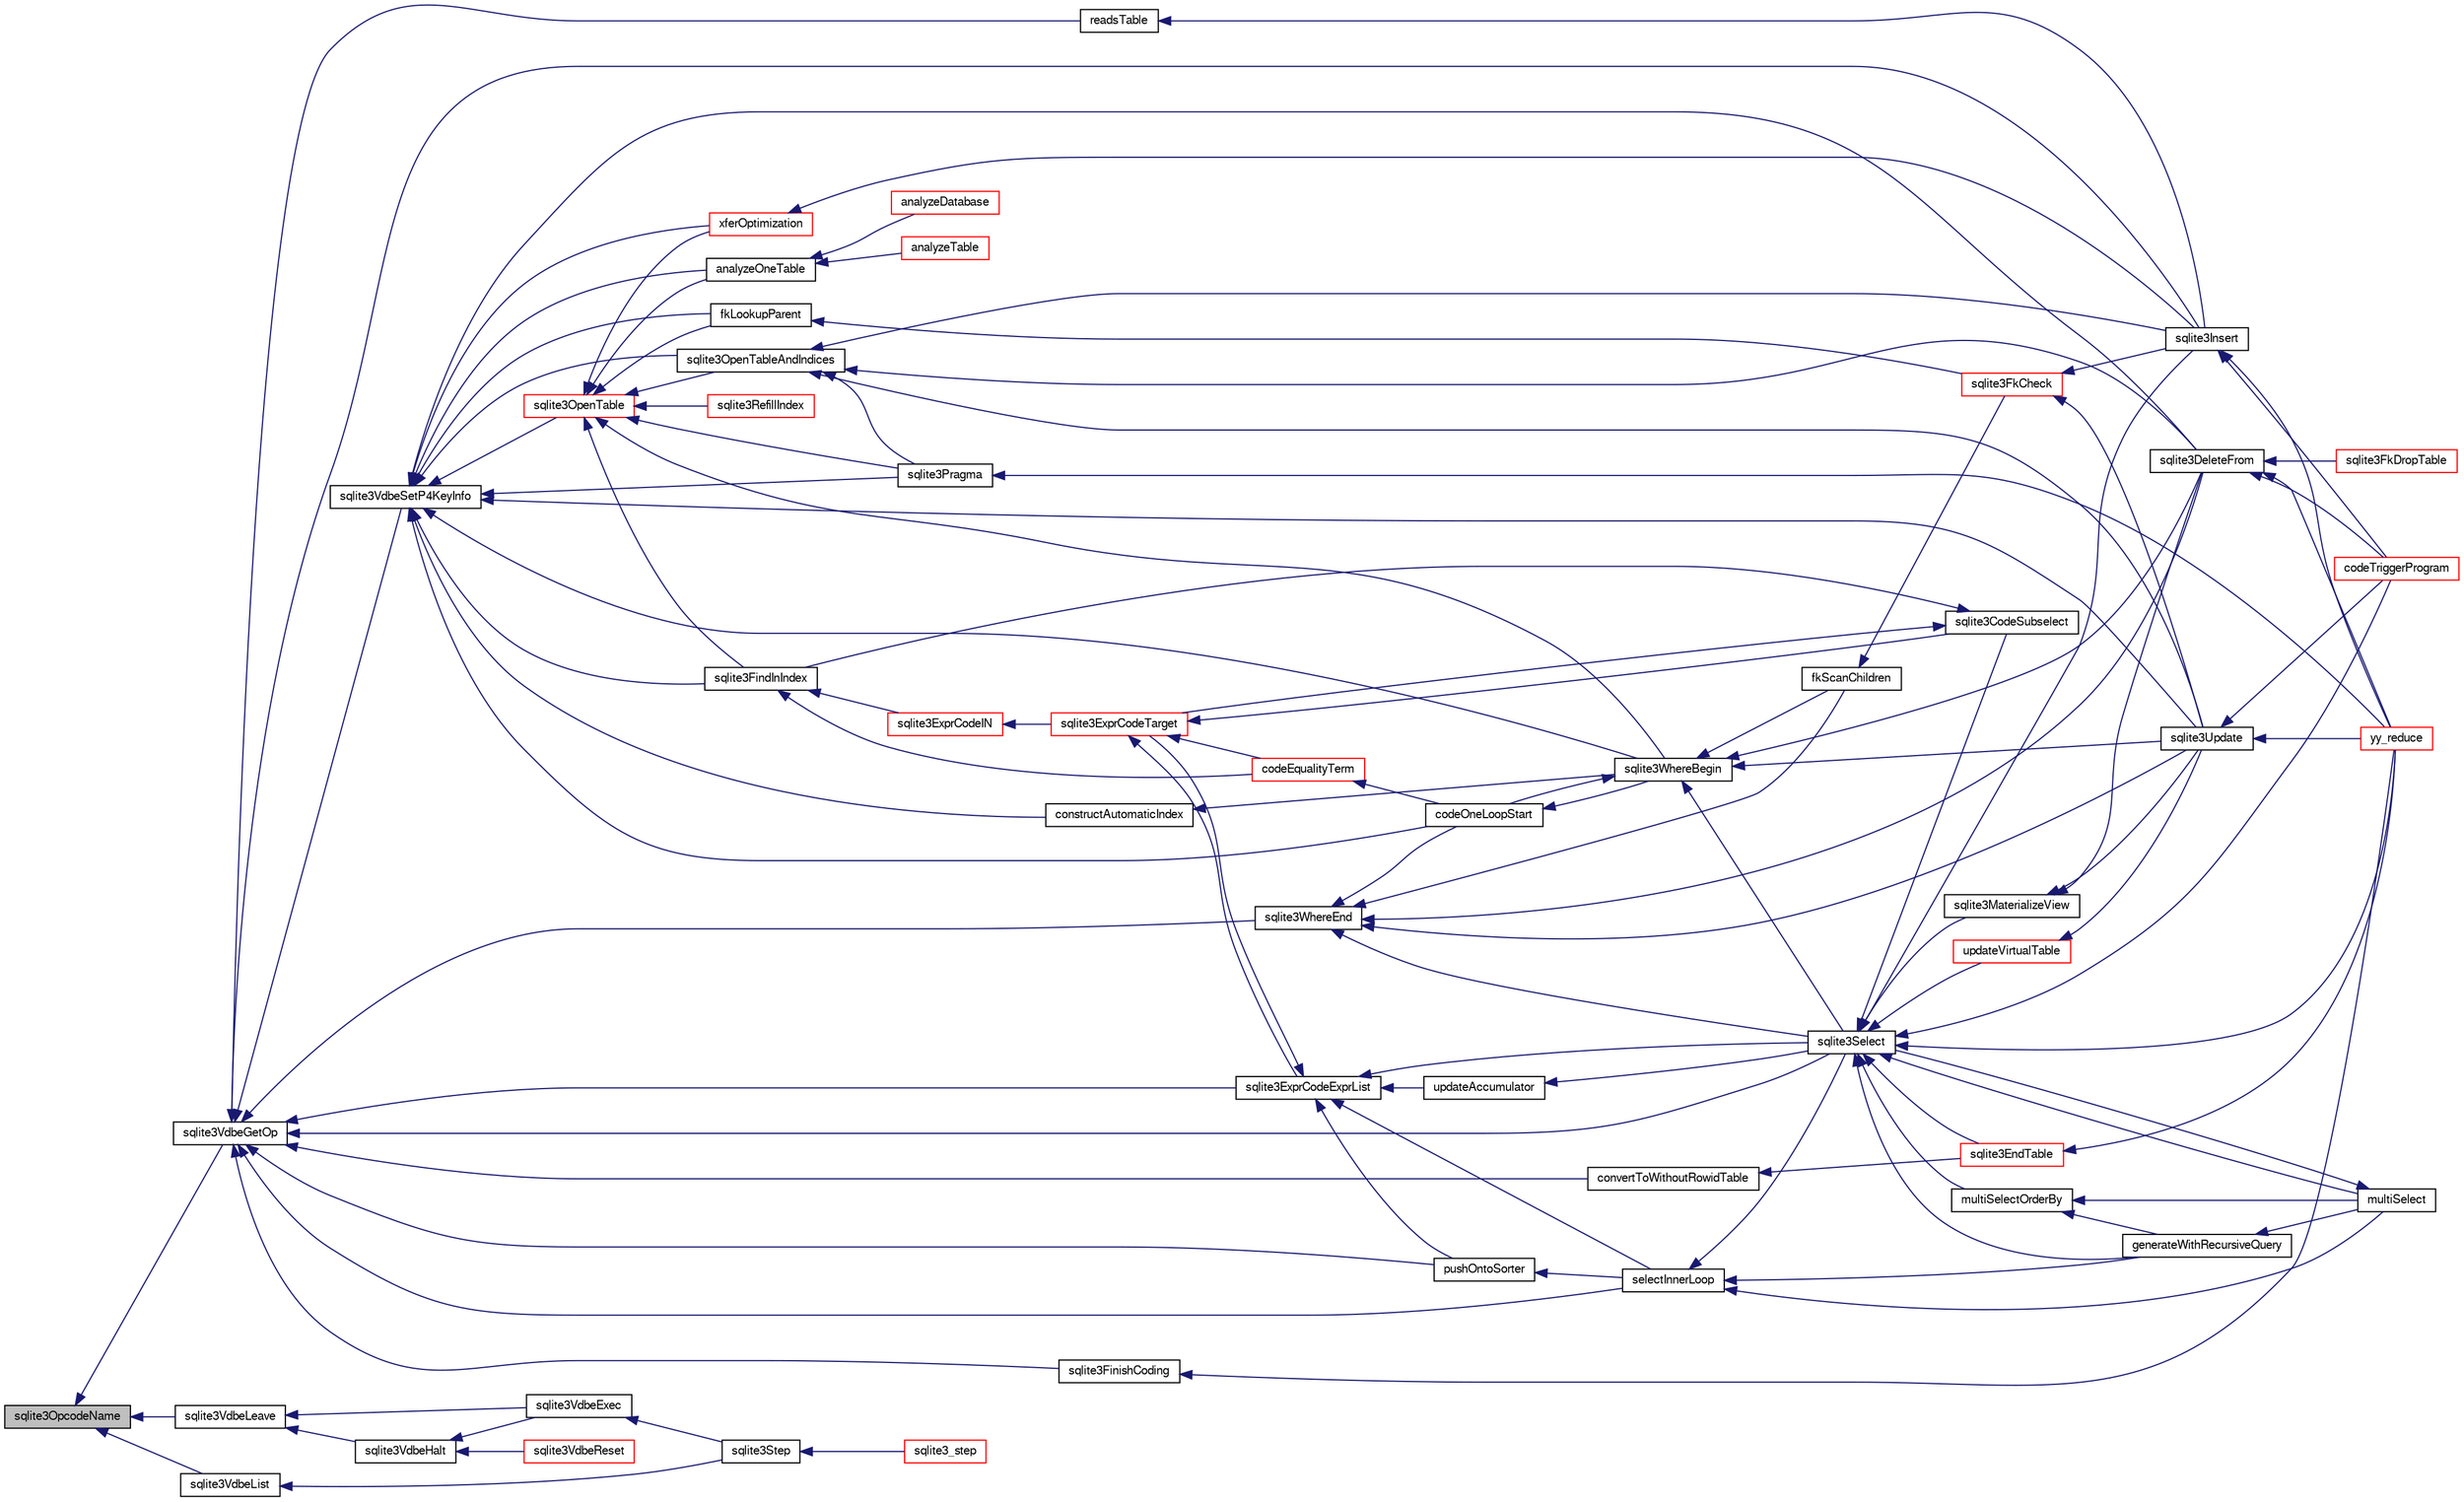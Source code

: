 digraph "sqlite3OpcodeName"
{
  edge [fontname="FreeSans",fontsize="10",labelfontname="FreeSans",labelfontsize="10"];
  node [fontname="FreeSans",fontsize="10",shape=record];
  rankdir="LR";
  Node604028 [label="sqlite3OpcodeName",height=0.2,width=0.4,color="black", fillcolor="grey75", style="filled", fontcolor="black"];
  Node604028 -> Node604029 [dir="back",color="midnightblue",fontsize="10",style="solid",fontname="FreeSans"];
  Node604029 [label="sqlite3VdbeGetOp",height=0.2,width=0.4,color="black", fillcolor="white", style="filled",URL="$sqlite3_8c.html#a5ab7282d63d42e66c8d7cb7a9d0c6f74"];
  Node604029 -> Node604030 [dir="back",color="midnightblue",fontsize="10",style="solid",fontname="FreeSans"];
  Node604030 [label="sqlite3VdbeSetP4KeyInfo",height=0.2,width=0.4,color="black", fillcolor="white", style="filled",URL="$sqlite3_8c.html#a342090b36fbf7fdace2a23b8efca030c"];
  Node604030 -> Node604031 [dir="back",color="midnightblue",fontsize="10",style="solid",fontname="FreeSans"];
  Node604031 [label="sqlite3FindInIndex",height=0.2,width=0.4,color="black", fillcolor="white", style="filled",URL="$sqlite3_8c.html#af7d8c56ab0231f44bb5f87b3fafeffb2"];
  Node604031 -> Node604032 [dir="back",color="midnightblue",fontsize="10",style="solid",fontname="FreeSans"];
  Node604032 [label="sqlite3ExprCodeIN",height=0.2,width=0.4,color="red", fillcolor="white", style="filled",URL="$sqlite3_8c.html#ad9cf4f5b5ffb90c24a4a0900c8626193"];
  Node604032 -> Node604033 [dir="back",color="midnightblue",fontsize="10",style="solid",fontname="FreeSans"];
  Node604033 [label="sqlite3ExprCodeTarget",height=0.2,width=0.4,color="red", fillcolor="white", style="filled",URL="$sqlite3_8c.html#a4f308397a0a3ed299ed31aaa1ae2a293"];
  Node604033 -> Node604034 [dir="back",color="midnightblue",fontsize="10",style="solid",fontname="FreeSans"];
  Node604034 [label="sqlite3CodeSubselect",height=0.2,width=0.4,color="black", fillcolor="white", style="filled",URL="$sqlite3_8c.html#aa69b46d2204a1d1b110107a1be12ee0c"];
  Node604034 -> Node604031 [dir="back",color="midnightblue",fontsize="10",style="solid",fontname="FreeSans"];
  Node604034 -> Node604033 [dir="back",color="midnightblue",fontsize="10",style="solid",fontname="FreeSans"];
  Node604033 -> Node604087 [dir="back",color="midnightblue",fontsize="10",style="solid",fontname="FreeSans"];
  Node604087 [label="sqlite3ExprCodeExprList",height=0.2,width=0.4,color="black", fillcolor="white", style="filled",URL="$sqlite3_8c.html#a05b2b3dc3de7565de24eb3a2ff4e9566"];
  Node604087 -> Node604033 [dir="back",color="midnightblue",fontsize="10",style="solid",fontname="FreeSans"];
  Node604087 -> Node604088 [dir="back",color="midnightblue",fontsize="10",style="solid",fontname="FreeSans"];
  Node604088 [label="pushOntoSorter",height=0.2,width=0.4,color="black", fillcolor="white", style="filled",URL="$sqlite3_8c.html#a4555397beb584a386e7739cf022a6651"];
  Node604088 -> Node604089 [dir="back",color="midnightblue",fontsize="10",style="solid",fontname="FreeSans"];
  Node604089 [label="selectInnerLoop",height=0.2,width=0.4,color="black", fillcolor="white", style="filled",URL="$sqlite3_8c.html#ababe0933661ebe67eb0e6074bb1fd411"];
  Node604089 -> Node604073 [dir="back",color="midnightblue",fontsize="10",style="solid",fontname="FreeSans"];
  Node604073 [label="generateWithRecursiveQuery",height=0.2,width=0.4,color="black", fillcolor="white", style="filled",URL="$sqlite3_8c.html#ade2c3663fa9c3b9676507984b9483942"];
  Node604073 -> Node604074 [dir="back",color="midnightblue",fontsize="10",style="solid",fontname="FreeSans"];
  Node604074 [label="multiSelect",height=0.2,width=0.4,color="black", fillcolor="white", style="filled",URL="$sqlite3_8c.html#a6456c61f3d9b2389738753cedfa24fa7"];
  Node604074 -> Node604071 [dir="back",color="midnightblue",fontsize="10",style="solid",fontname="FreeSans"];
  Node604071 [label="sqlite3Select",height=0.2,width=0.4,color="black", fillcolor="white", style="filled",URL="$sqlite3_8c.html#a2465ee8c956209ba4b272477b7c21a45"];
  Node604071 -> Node604034 [dir="back",color="midnightblue",fontsize="10",style="solid",fontname="FreeSans"];
  Node604071 -> Node604046 [dir="back",color="midnightblue",fontsize="10",style="solid",fontname="FreeSans"];
  Node604046 [label="sqlite3EndTable",height=0.2,width=0.4,color="red", fillcolor="white", style="filled",URL="$sqlite3_8c.html#a7b5f2c66c0f0b6f819d970ca389768b0"];
  Node604046 -> Node604043 [dir="back",color="midnightblue",fontsize="10",style="solid",fontname="FreeSans"];
  Node604043 [label="yy_reduce",height=0.2,width=0.4,color="red", fillcolor="white", style="filled",URL="$sqlite3_8c.html#a7c419a9b25711c666a9a2449ef377f14"];
  Node604071 -> Node604072 [dir="back",color="midnightblue",fontsize="10",style="solid",fontname="FreeSans"];
  Node604072 [label="sqlite3MaterializeView",height=0.2,width=0.4,color="black", fillcolor="white", style="filled",URL="$sqlite3_8c.html#a4557984b0b75f998fb0c3f231c9b1def"];
  Node604072 -> Node604053 [dir="back",color="midnightblue",fontsize="10",style="solid",fontname="FreeSans"];
  Node604053 [label="sqlite3DeleteFrom",height=0.2,width=0.4,color="black", fillcolor="white", style="filled",URL="$sqlite3_8c.html#ab9b4b45349188b49eabb23f94608a091"];
  Node604053 -> Node604054 [dir="back",color="midnightblue",fontsize="10",style="solid",fontname="FreeSans"];
  Node604054 [label="sqlite3FkDropTable",height=0.2,width=0.4,color="red", fillcolor="white", style="filled",URL="$sqlite3_8c.html#a1218c6fc74e89152ceaa4760e82f5ef9"];
  Node604053 -> Node604056 [dir="back",color="midnightblue",fontsize="10",style="solid",fontname="FreeSans"];
  Node604056 [label="codeTriggerProgram",height=0.2,width=0.4,color="red", fillcolor="white", style="filled",URL="$sqlite3_8c.html#a120801f59d9281d201d2ff4b2606836e"];
  Node604053 -> Node604043 [dir="back",color="midnightblue",fontsize="10",style="solid",fontname="FreeSans"];
  Node604072 -> Node604061 [dir="back",color="midnightblue",fontsize="10",style="solid",fontname="FreeSans"];
  Node604061 [label="sqlite3Update",height=0.2,width=0.4,color="black", fillcolor="white", style="filled",URL="$sqlite3_8c.html#ac5aa67c46e8cc8174566fabe6809fafa"];
  Node604061 -> Node604056 [dir="back",color="midnightblue",fontsize="10",style="solid",fontname="FreeSans"];
  Node604061 -> Node604043 [dir="back",color="midnightblue",fontsize="10",style="solid",fontname="FreeSans"];
  Node604071 -> Node604063 [dir="back",color="midnightblue",fontsize="10",style="solid",fontname="FreeSans"];
  Node604063 [label="sqlite3Insert",height=0.2,width=0.4,color="black", fillcolor="white", style="filled",URL="$sqlite3_8c.html#a5b17c9c2000bae6bdff8e6be48d7dc2b"];
  Node604063 -> Node604056 [dir="back",color="midnightblue",fontsize="10",style="solid",fontname="FreeSans"];
  Node604063 -> Node604043 [dir="back",color="midnightblue",fontsize="10",style="solid",fontname="FreeSans"];
  Node604071 -> Node604073 [dir="back",color="midnightblue",fontsize="10",style="solid",fontname="FreeSans"];
  Node604071 -> Node604074 [dir="back",color="midnightblue",fontsize="10",style="solid",fontname="FreeSans"];
  Node604071 -> Node604075 [dir="back",color="midnightblue",fontsize="10",style="solid",fontname="FreeSans"];
  Node604075 [label="multiSelectOrderBy",height=0.2,width=0.4,color="black", fillcolor="white", style="filled",URL="$sqlite3_8c.html#afcdb8488c6f4dfdadaf9f04bca35b808"];
  Node604075 -> Node604073 [dir="back",color="midnightblue",fontsize="10",style="solid",fontname="FreeSans"];
  Node604075 -> Node604074 [dir="back",color="midnightblue",fontsize="10",style="solid",fontname="FreeSans"];
  Node604071 -> Node604056 [dir="back",color="midnightblue",fontsize="10",style="solid",fontname="FreeSans"];
  Node604071 -> Node604076 [dir="back",color="midnightblue",fontsize="10",style="solid",fontname="FreeSans"];
  Node604076 [label="updateVirtualTable",height=0.2,width=0.4,color="red", fillcolor="white", style="filled",URL="$sqlite3_8c.html#a740220531db9293c39a2cdd7da3f74e1"];
  Node604076 -> Node604061 [dir="back",color="midnightblue",fontsize="10",style="solid",fontname="FreeSans"];
  Node604071 -> Node604043 [dir="back",color="midnightblue",fontsize="10",style="solid",fontname="FreeSans"];
  Node604089 -> Node604074 [dir="back",color="midnightblue",fontsize="10",style="solid",fontname="FreeSans"];
  Node604089 -> Node604071 [dir="back",color="midnightblue",fontsize="10",style="solid",fontname="FreeSans"];
  Node604087 -> Node604089 [dir="back",color="midnightblue",fontsize="10",style="solid",fontname="FreeSans"];
  Node604087 -> Node604086 [dir="back",color="midnightblue",fontsize="10",style="solid",fontname="FreeSans"];
  Node604086 [label="updateAccumulator",height=0.2,width=0.4,color="black", fillcolor="white", style="filled",URL="$sqlite3_8c.html#a1681660dd3ecd50c8727d6e56a537bd9"];
  Node604086 -> Node604071 [dir="back",color="midnightblue",fontsize="10",style="solid",fontname="FreeSans"];
  Node604087 -> Node604071 [dir="back",color="midnightblue",fontsize="10",style="solid",fontname="FreeSans"];
  Node604033 -> Node604099 [dir="back",color="midnightblue",fontsize="10",style="solid",fontname="FreeSans"];
  Node604099 [label="codeEqualityTerm",height=0.2,width=0.4,color="red", fillcolor="white", style="filled",URL="$sqlite3_8c.html#ad88a57073f031452c9843e97f15acc47"];
  Node604099 -> Node604077 [dir="back",color="midnightblue",fontsize="10",style="solid",fontname="FreeSans"];
  Node604077 [label="codeOneLoopStart",height=0.2,width=0.4,color="black", fillcolor="white", style="filled",URL="$sqlite3_8c.html#aa868875120b151c169cc79139ed6e008"];
  Node604077 -> Node604068 [dir="back",color="midnightblue",fontsize="10",style="solid",fontname="FreeSans"];
  Node604068 [label="sqlite3WhereBegin",height=0.2,width=0.4,color="black", fillcolor="white", style="filled",URL="$sqlite3_8c.html#acad049f5c9a96a8118cffd5e5ce89f7c"];
  Node604068 -> Node604053 [dir="back",color="midnightblue",fontsize="10",style="solid",fontname="FreeSans"];
  Node604068 -> Node604069 [dir="back",color="midnightblue",fontsize="10",style="solid",fontname="FreeSans"];
  Node604069 [label="fkScanChildren",height=0.2,width=0.4,color="black", fillcolor="white", style="filled",URL="$sqlite3_8c.html#a67c9dcb484336b3155e7a82a037d4691"];
  Node604069 -> Node604070 [dir="back",color="midnightblue",fontsize="10",style="solid",fontname="FreeSans"];
  Node604070 [label="sqlite3FkCheck",height=0.2,width=0.4,color="red", fillcolor="white", style="filled",URL="$sqlite3_8c.html#aa38fb76c7d6f48f19772877a41703b92"];
  Node604070 -> Node604063 [dir="back",color="midnightblue",fontsize="10",style="solid",fontname="FreeSans"];
  Node604070 -> Node604061 [dir="back",color="midnightblue",fontsize="10",style="solid",fontname="FreeSans"];
  Node604068 -> Node604071 [dir="back",color="midnightblue",fontsize="10",style="solid",fontname="FreeSans"];
  Node604068 -> Node604061 [dir="back",color="midnightblue",fontsize="10",style="solid",fontname="FreeSans"];
  Node604068 -> Node604077 [dir="back",color="midnightblue",fontsize="10",style="solid",fontname="FreeSans"];
  Node604031 -> Node604099 [dir="back",color="midnightblue",fontsize="10",style="solid",fontname="FreeSans"];
  Node604030 -> Node604101 [dir="back",color="midnightblue",fontsize="10",style="solid",fontname="FreeSans"];
  Node604101 [label="analyzeOneTable",height=0.2,width=0.4,color="black", fillcolor="white", style="filled",URL="$sqlite3_8c.html#a31d4182bf855943a5d0526dbb4987803"];
  Node604101 -> Node604102 [dir="back",color="midnightblue",fontsize="10",style="solid",fontname="FreeSans"];
  Node604102 [label="analyzeDatabase",height=0.2,width=0.4,color="red", fillcolor="white", style="filled",URL="$sqlite3_8c.html#a19f2a630f42aaa010d1b47b81f8cea18"];
  Node604101 -> Node604104 [dir="back",color="midnightblue",fontsize="10",style="solid",fontname="FreeSans"];
  Node604104 [label="analyzeTable",height=0.2,width=0.4,color="red", fillcolor="white", style="filled",URL="$sqlite3_8c.html#a85f18bcf2d42d5d6ae3033b0c49144b6"];
  Node604030 -> Node604053 [dir="back",color="midnightblue",fontsize="10",style="solid",fontname="FreeSans"];
  Node604030 -> Node604105 [dir="back",color="midnightblue",fontsize="10",style="solid",fontname="FreeSans"];
  Node604105 [label="fkLookupParent",height=0.2,width=0.4,color="black", fillcolor="white", style="filled",URL="$sqlite3_8c.html#ac7b0111b1d2e3305a38874a645a86d06"];
  Node604105 -> Node604070 [dir="back",color="midnightblue",fontsize="10",style="solid",fontname="FreeSans"];
  Node604030 -> Node604106 [dir="back",color="midnightblue",fontsize="10",style="solid",fontname="FreeSans"];
  Node604106 [label="sqlite3OpenTable",height=0.2,width=0.4,color="red", fillcolor="white", style="filled",URL="$sqlite3_8c.html#aa935d8de28fb95e999736ef792d5a808"];
  Node604106 -> Node604031 [dir="back",color="midnightblue",fontsize="10",style="solid",fontname="FreeSans"];
  Node604106 -> Node604101 [dir="back",color="midnightblue",fontsize="10",style="solid",fontname="FreeSans"];
  Node604106 -> Node604040 [dir="back",color="midnightblue",fontsize="10",style="solid",fontname="FreeSans"];
  Node604040 [label="sqlite3RefillIndex",height=0.2,width=0.4,color="red", fillcolor="white", style="filled",URL="$sqlite3_8c.html#a17be5b679d9181b961ea9ba4a18d4f80"];
  Node604106 -> Node604105 [dir="back",color="midnightblue",fontsize="10",style="solid",fontname="FreeSans"];
  Node604106 -> Node604109 [dir="back",color="midnightblue",fontsize="10",style="solid",fontname="FreeSans"];
  Node604109 [label="sqlite3OpenTableAndIndices",height=0.2,width=0.4,color="black", fillcolor="white", style="filled",URL="$sqlite3_8c.html#a14aa7e8abd9fb8406812b9f90560e6ac"];
  Node604109 -> Node604053 [dir="back",color="midnightblue",fontsize="10",style="solid",fontname="FreeSans"];
  Node604109 -> Node604063 [dir="back",color="midnightblue",fontsize="10",style="solid",fontname="FreeSans"];
  Node604109 -> Node604066 [dir="back",color="midnightblue",fontsize="10",style="solid",fontname="FreeSans"];
  Node604066 [label="sqlite3Pragma",height=0.2,width=0.4,color="black", fillcolor="white", style="filled",URL="$sqlite3_8c.html#a111391370f58f8e6a6eca51fd34d62ed"];
  Node604066 -> Node604043 [dir="back",color="midnightblue",fontsize="10",style="solid",fontname="FreeSans"];
  Node604109 -> Node604061 [dir="back",color="midnightblue",fontsize="10",style="solid",fontname="FreeSans"];
  Node604106 -> Node604110 [dir="back",color="midnightblue",fontsize="10",style="solid",fontname="FreeSans"];
  Node604110 [label="xferOptimization",height=0.2,width=0.4,color="red", fillcolor="white", style="filled",URL="$sqlite3_8c.html#ae85c90f7d064fe83f4ed930e708855d2"];
  Node604110 -> Node604063 [dir="back",color="midnightblue",fontsize="10",style="solid",fontname="FreeSans"];
  Node604106 -> Node604066 [dir="back",color="midnightblue",fontsize="10",style="solid",fontname="FreeSans"];
  Node604106 -> Node604068 [dir="back",color="midnightblue",fontsize="10",style="solid",fontname="FreeSans"];
  Node604030 -> Node604109 [dir="back",color="midnightblue",fontsize="10",style="solid",fontname="FreeSans"];
  Node604030 -> Node604110 [dir="back",color="midnightblue",fontsize="10",style="solid",fontname="FreeSans"];
  Node604030 -> Node604066 [dir="back",color="midnightblue",fontsize="10",style="solid",fontname="FreeSans"];
  Node604030 -> Node604061 [dir="back",color="midnightblue",fontsize="10",style="solid",fontname="FreeSans"];
  Node604030 -> Node604067 [dir="back",color="midnightblue",fontsize="10",style="solid",fontname="FreeSans"];
  Node604067 [label="constructAutomaticIndex",height=0.2,width=0.4,color="black", fillcolor="white", style="filled",URL="$sqlite3_8c.html#aad43d38bc718f4c8e8d0dd8f33ed526f"];
  Node604067 -> Node604068 [dir="back",color="midnightblue",fontsize="10",style="solid",fontname="FreeSans"];
  Node604030 -> Node604077 [dir="back",color="midnightblue",fontsize="10",style="solid",fontname="FreeSans"];
  Node604030 -> Node604068 [dir="back",color="midnightblue",fontsize="10",style="solid",fontname="FreeSans"];
  Node604029 -> Node604087 [dir="back",color="midnightblue",fontsize="10",style="solid",fontname="FreeSans"];
  Node604029 -> Node604084 [dir="back",color="midnightblue",fontsize="10",style="solid",fontname="FreeSans"];
  Node604084 [label="sqlite3FinishCoding",height=0.2,width=0.4,color="black", fillcolor="white", style="filled",URL="$sqlite3_8c.html#a651bc5b446c276c092705856d995b278"];
  Node604084 -> Node604043 [dir="back",color="midnightblue",fontsize="10",style="solid",fontname="FreeSans"];
  Node604029 -> Node604045 [dir="back",color="midnightblue",fontsize="10",style="solid",fontname="FreeSans"];
  Node604045 [label="convertToWithoutRowidTable",height=0.2,width=0.4,color="black", fillcolor="white", style="filled",URL="$sqlite3_8c.html#a0d41effc4e4a0ba740429a08f6747313"];
  Node604045 -> Node604046 [dir="back",color="midnightblue",fontsize="10",style="solid",fontname="FreeSans"];
  Node604029 -> Node604111 [dir="back",color="midnightblue",fontsize="10",style="solid",fontname="FreeSans"];
  Node604111 [label="readsTable",height=0.2,width=0.4,color="black", fillcolor="white", style="filled",URL="$sqlite3_8c.html#a794c3e7122c562afb0bf8a356b2bb243"];
  Node604111 -> Node604063 [dir="back",color="midnightblue",fontsize="10",style="solid",fontname="FreeSans"];
  Node604029 -> Node604063 [dir="back",color="midnightblue",fontsize="10",style="solid",fontname="FreeSans"];
  Node604029 -> Node604088 [dir="back",color="midnightblue",fontsize="10",style="solid",fontname="FreeSans"];
  Node604029 -> Node604089 [dir="back",color="midnightblue",fontsize="10",style="solid",fontname="FreeSans"];
  Node604029 -> Node604071 [dir="back",color="midnightblue",fontsize="10",style="solid",fontname="FreeSans"];
  Node604029 -> Node604112 [dir="back",color="midnightblue",fontsize="10",style="solid",fontname="FreeSans"];
  Node604112 [label="sqlite3WhereEnd",height=0.2,width=0.4,color="black", fillcolor="white", style="filled",URL="$sqlite3_8c.html#af95a57bac2421101d85440934cc5043e"];
  Node604112 -> Node604053 [dir="back",color="midnightblue",fontsize="10",style="solid",fontname="FreeSans"];
  Node604112 -> Node604069 [dir="back",color="midnightblue",fontsize="10",style="solid",fontname="FreeSans"];
  Node604112 -> Node604071 [dir="back",color="midnightblue",fontsize="10",style="solid",fontname="FreeSans"];
  Node604112 -> Node604061 [dir="back",color="midnightblue",fontsize="10",style="solid",fontname="FreeSans"];
  Node604112 -> Node604077 [dir="back",color="midnightblue",fontsize="10",style="solid",fontname="FreeSans"];
  Node604028 -> Node604113 [dir="back",color="midnightblue",fontsize="10",style="solid",fontname="FreeSans"];
  Node604113 [label="sqlite3VdbeLeave",height=0.2,width=0.4,color="black", fillcolor="white", style="filled",URL="$sqlite3_8c.html#acb859cd67daac2af35cabdb7b5b706f5"];
  Node604113 -> Node604114 [dir="back",color="midnightblue",fontsize="10",style="solid",fontname="FreeSans"];
  Node604114 [label="sqlite3VdbeHalt",height=0.2,width=0.4,color="black", fillcolor="white", style="filled",URL="$sqlite3_8c.html#a8d1d99703d999190fbc35ecc981cb709"];
  Node604114 -> Node604115 [dir="back",color="midnightblue",fontsize="10",style="solid",fontname="FreeSans"];
  Node604115 [label="sqlite3VdbeReset",height=0.2,width=0.4,color="red", fillcolor="white", style="filled",URL="$sqlite3_8c.html#a315a913742f7267f90d46d41446353b1"];
  Node604114 -> Node604124 [dir="back",color="midnightblue",fontsize="10",style="solid",fontname="FreeSans"];
  Node604124 [label="sqlite3VdbeExec",height=0.2,width=0.4,color="black", fillcolor="white", style="filled",URL="$sqlite3_8c.html#a8ce40a614bdc56719c4d642b1e4dfb21"];
  Node604124 -> Node604125 [dir="back",color="midnightblue",fontsize="10",style="solid",fontname="FreeSans"];
  Node604125 [label="sqlite3Step",height=0.2,width=0.4,color="black", fillcolor="white", style="filled",URL="$sqlite3_8c.html#a3f2872e873e2758a4beedad1d5113554"];
  Node604125 -> Node604126 [dir="back",color="midnightblue",fontsize="10",style="solid",fontname="FreeSans"];
  Node604126 [label="sqlite3_step",height=0.2,width=0.4,color="red", fillcolor="white", style="filled",URL="$sqlite3_8h.html#ac1e491ce36b7471eb28387f7d3c74334"];
  Node604113 -> Node604124 [dir="back",color="midnightblue",fontsize="10",style="solid",fontname="FreeSans"];
  Node604028 -> Node604299 [dir="back",color="midnightblue",fontsize="10",style="solid",fontname="FreeSans"];
  Node604299 [label="sqlite3VdbeList",height=0.2,width=0.4,color="black", fillcolor="white", style="filled",URL="$sqlite3_8c.html#a61f5dfb765135a9982025bab8944f7fd"];
  Node604299 -> Node604125 [dir="back",color="midnightblue",fontsize="10",style="solid",fontname="FreeSans"];
}
